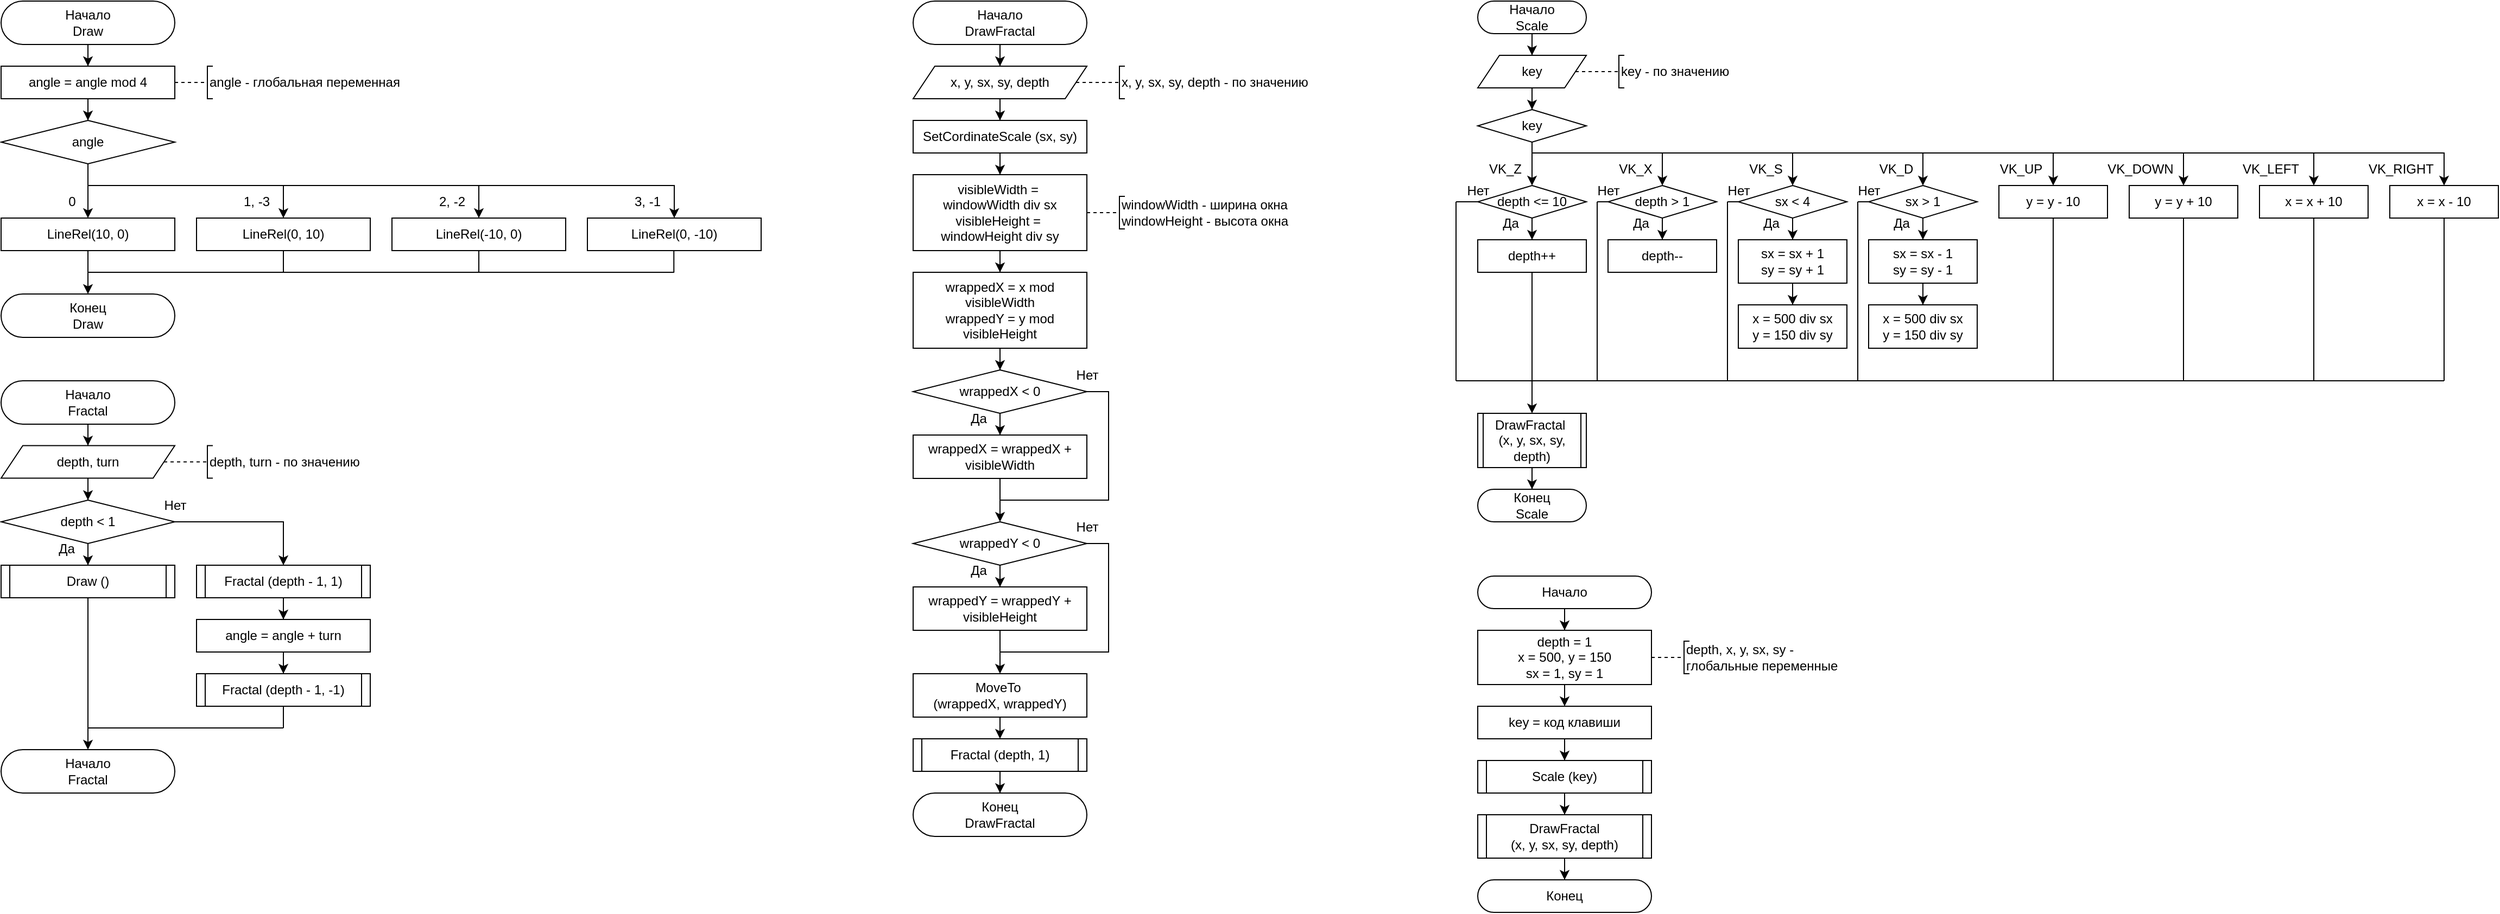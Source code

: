 <mxfile version="27.0.3">
  <diagram name="Страница — 1" id="PtERw0xOoVtdUdhSGjrE">
    <mxGraphModel dx="4074" dy="13" grid="1" gridSize="10" guides="1" tooltips="1" connect="1" arrows="1" fold="1" page="1" pageScale="1" pageWidth="827" pageHeight="1169" math="0" shadow="0">
      <root>
        <mxCell id="0" />
        <mxCell id="1" parent="0" />
        <mxCell id="Ziu-hq2vjKG-RK7n9dTh-4" style="edgeStyle=orthogonalEdgeStyle;rounded=0;orthogonalLoop=1;jettySize=auto;html=1;" edge="1" parent="1" source="Ziu-hq2vjKG-RK7n9dTh-2" target="Ziu-hq2vjKG-RK7n9dTh-3">
          <mxGeometry relative="1" as="geometry" />
        </mxCell>
        <mxCell id="Ziu-hq2vjKG-RK7n9dTh-2" value="Начало&lt;div&gt;Draw&lt;/div&gt;" style="rounded=1;whiteSpace=wrap;html=1;arcSize=50;" vertex="1" parent="1">
          <mxGeometry x="40" y="2360" width="160" height="40" as="geometry" />
        </mxCell>
        <mxCell id="Ziu-hq2vjKG-RK7n9dTh-7" style="edgeStyle=orthogonalEdgeStyle;rounded=0;orthogonalLoop=1;jettySize=auto;html=1;" edge="1" parent="1" source="Ziu-hq2vjKG-RK7n9dTh-3" target="Ziu-hq2vjKG-RK7n9dTh-5">
          <mxGeometry relative="1" as="geometry" />
        </mxCell>
        <mxCell id="Ziu-hq2vjKG-RK7n9dTh-3" value="angle = angle mod 4" style="rounded=0;whiteSpace=wrap;html=1;" vertex="1" parent="1">
          <mxGeometry x="40" y="2420" width="160" height="30" as="geometry" />
        </mxCell>
        <mxCell id="Ziu-hq2vjKG-RK7n9dTh-9" style="edgeStyle=orthogonalEdgeStyle;rounded=0;orthogonalLoop=1;jettySize=auto;html=1;" edge="1" parent="1" source="Ziu-hq2vjKG-RK7n9dTh-5" target="Ziu-hq2vjKG-RK7n9dTh-8">
          <mxGeometry relative="1" as="geometry" />
        </mxCell>
        <mxCell id="Ziu-hq2vjKG-RK7n9dTh-13" style="edgeStyle=orthogonalEdgeStyle;rounded=0;orthogonalLoop=1;jettySize=auto;html=1;" edge="1" parent="1" source="Ziu-hq2vjKG-RK7n9dTh-5" target="Ziu-hq2vjKG-RK7n9dTh-10">
          <mxGeometry relative="1" as="geometry">
            <Array as="points">
              <mxPoint x="120" y="2530" />
              <mxPoint x="300" y="2530" />
            </Array>
          </mxGeometry>
        </mxCell>
        <mxCell id="Ziu-hq2vjKG-RK7n9dTh-14" style="edgeStyle=orthogonalEdgeStyle;rounded=0;orthogonalLoop=1;jettySize=auto;html=1;" edge="1" parent="1" source="Ziu-hq2vjKG-RK7n9dTh-5" target="Ziu-hq2vjKG-RK7n9dTh-11">
          <mxGeometry relative="1" as="geometry">
            <Array as="points">
              <mxPoint x="120" y="2530" />
              <mxPoint x="480" y="2530" />
            </Array>
          </mxGeometry>
        </mxCell>
        <mxCell id="Ziu-hq2vjKG-RK7n9dTh-15" style="edgeStyle=orthogonalEdgeStyle;rounded=0;orthogonalLoop=1;jettySize=auto;html=1;" edge="1" parent="1" source="Ziu-hq2vjKG-RK7n9dTh-5" target="Ziu-hq2vjKG-RK7n9dTh-12">
          <mxGeometry relative="1" as="geometry">
            <Array as="points">
              <mxPoint x="120" y="2530" />
              <mxPoint x="660" y="2530" />
            </Array>
          </mxGeometry>
        </mxCell>
        <mxCell id="Ziu-hq2vjKG-RK7n9dTh-5" value="angle" style="rhombus;whiteSpace=wrap;html=1;" vertex="1" parent="1">
          <mxGeometry x="40" y="2470" width="160" height="40" as="geometry" />
        </mxCell>
        <mxCell id="Ziu-hq2vjKG-RK7n9dTh-21" style="edgeStyle=orthogonalEdgeStyle;rounded=0;orthogonalLoop=1;jettySize=auto;html=1;" edge="1" parent="1" source="Ziu-hq2vjKG-RK7n9dTh-8" target="Ziu-hq2vjKG-RK7n9dTh-20">
          <mxGeometry relative="1" as="geometry" />
        </mxCell>
        <mxCell id="Ziu-hq2vjKG-RK7n9dTh-8" value="LineRel(10, 0)" style="rounded=0;whiteSpace=wrap;html=1;" vertex="1" parent="1">
          <mxGeometry x="40" y="2560" width="160" height="30" as="geometry" />
        </mxCell>
        <mxCell id="Ziu-hq2vjKG-RK7n9dTh-10" value="LineRel(0, 10)" style="rounded=0;whiteSpace=wrap;html=1;" vertex="1" parent="1">
          <mxGeometry x="220" y="2560" width="160" height="30" as="geometry" />
        </mxCell>
        <mxCell id="Ziu-hq2vjKG-RK7n9dTh-11" value="LineRel(-10, 0)" style="rounded=0;whiteSpace=wrap;html=1;" vertex="1" parent="1">
          <mxGeometry x="400" y="2560" width="160" height="30" as="geometry" />
        </mxCell>
        <mxCell id="Ziu-hq2vjKG-RK7n9dTh-12" value="LineRel(0, -10)" style="rounded=0;whiteSpace=wrap;html=1;" vertex="1" parent="1">
          <mxGeometry x="580" y="2560" width="160" height="30" as="geometry" />
        </mxCell>
        <mxCell id="Ziu-hq2vjKG-RK7n9dTh-16" value="0" style="text;html=1;align=center;verticalAlign=middle;resizable=0;points=[];autosize=1;strokeColor=none;fillColor=none;" vertex="1" parent="1">
          <mxGeometry x="90" y="2530" width="30" height="30" as="geometry" />
        </mxCell>
        <mxCell id="Ziu-hq2vjKG-RK7n9dTh-17" value="1, -3" style="text;html=1;align=center;verticalAlign=middle;resizable=0;points=[];autosize=1;strokeColor=none;fillColor=none;" vertex="1" parent="1">
          <mxGeometry x="250" y="2530" width="50" height="30" as="geometry" />
        </mxCell>
        <mxCell id="Ziu-hq2vjKG-RK7n9dTh-18" value="2, -2" style="text;html=1;align=center;verticalAlign=middle;resizable=0;points=[];autosize=1;strokeColor=none;fillColor=none;" vertex="1" parent="1">
          <mxGeometry x="430" y="2530" width="50" height="30" as="geometry" />
        </mxCell>
        <mxCell id="Ziu-hq2vjKG-RK7n9dTh-19" value="3, -1" style="text;html=1;align=center;verticalAlign=middle;resizable=0;points=[];autosize=1;strokeColor=none;fillColor=none;" vertex="1" parent="1">
          <mxGeometry x="610" y="2530" width="50" height="30" as="geometry" />
        </mxCell>
        <mxCell id="Ziu-hq2vjKG-RK7n9dTh-20" value="Конец&lt;div&gt;Draw&lt;/div&gt;" style="rounded=1;whiteSpace=wrap;html=1;arcSize=50;" vertex="1" parent="1">
          <mxGeometry x="40" y="2630" width="160" height="40" as="geometry" />
        </mxCell>
        <mxCell id="Ziu-hq2vjKG-RK7n9dTh-22" value="" style="endArrow=none;html=1;rounded=0;" edge="1" parent="1">
          <mxGeometry width="50" height="50" relative="1" as="geometry">
            <mxPoint x="120" y="2610" as="sourcePoint" />
            <mxPoint x="660" y="2610" as="targetPoint" />
          </mxGeometry>
        </mxCell>
        <mxCell id="Ziu-hq2vjKG-RK7n9dTh-23" value="" style="endArrow=none;html=1;rounded=0;entryX=0.5;entryY=1;entryDx=0;entryDy=0;" edge="1" parent="1" target="Ziu-hq2vjKG-RK7n9dTh-10">
          <mxGeometry width="50" height="50" relative="1" as="geometry">
            <mxPoint x="300" y="2610" as="sourcePoint" />
            <mxPoint x="420" y="2570" as="targetPoint" />
          </mxGeometry>
        </mxCell>
        <mxCell id="Ziu-hq2vjKG-RK7n9dTh-24" value="" style="endArrow=none;html=1;rounded=0;entryX=0.5;entryY=1;entryDx=0;entryDy=0;" edge="1" parent="1">
          <mxGeometry width="50" height="50" relative="1" as="geometry">
            <mxPoint x="480" y="2610" as="sourcePoint" />
            <mxPoint x="480" y="2590" as="targetPoint" />
          </mxGeometry>
        </mxCell>
        <mxCell id="Ziu-hq2vjKG-RK7n9dTh-25" value="" style="endArrow=none;html=1;rounded=0;entryX=0.5;entryY=1;entryDx=0;entryDy=0;" edge="1" parent="1">
          <mxGeometry width="50" height="50" relative="1" as="geometry">
            <mxPoint x="659.63" y="2610" as="sourcePoint" />
            <mxPoint x="659.63" y="2590" as="targetPoint" />
          </mxGeometry>
        </mxCell>
        <mxCell id="Ziu-hq2vjKG-RK7n9dTh-28" style="edgeStyle=orthogonalEdgeStyle;rounded=0;orthogonalLoop=1;jettySize=auto;html=1;" edge="1" parent="1" source="Ziu-hq2vjKG-RK7n9dTh-26" target="Ziu-hq2vjKG-RK7n9dTh-27">
          <mxGeometry relative="1" as="geometry" />
        </mxCell>
        <mxCell id="Ziu-hq2vjKG-RK7n9dTh-26" value="Начало&lt;div&gt;Fractal&lt;/div&gt;" style="rounded=1;whiteSpace=wrap;html=1;arcSize=50;" vertex="1" parent="1">
          <mxGeometry x="40" y="2710.0" width="160" height="40" as="geometry" />
        </mxCell>
        <mxCell id="Ziu-hq2vjKG-RK7n9dTh-34" style="edgeStyle=orthogonalEdgeStyle;rounded=0;orthogonalLoop=1;jettySize=auto;html=1;" edge="1" parent="1" source="Ziu-hq2vjKG-RK7n9dTh-27" target="Ziu-hq2vjKG-RK7n9dTh-33">
          <mxGeometry relative="1" as="geometry" />
        </mxCell>
        <mxCell id="Ziu-hq2vjKG-RK7n9dTh-27" value="depth, turn" style="shape=parallelogram;perimeter=parallelogramPerimeter;whiteSpace=wrap;html=1;fixedSize=1;" vertex="1" parent="1">
          <mxGeometry x="40" y="2769.72" width="160" height="30" as="geometry" />
        </mxCell>
        <mxCell id="Ziu-hq2vjKG-RK7n9dTh-29" value="depth, turn - по значению" style="strokeWidth=1;html=1;shape=mxgraph.flowchart.annotation_1;align=left;pointerEvents=1;" vertex="1" parent="1">
          <mxGeometry x="230" y="2769.72" width="5" height="30" as="geometry" />
        </mxCell>
        <mxCell id="Ziu-hq2vjKG-RK7n9dTh-30" value="" style="endArrow=none;html=1;rounded=0;entryX=0;entryY=0.5;entryDx=0;entryDy=0;entryPerimeter=0;dashed=1;" edge="1" parent="1" target="Ziu-hq2vjKG-RK7n9dTh-29">
          <mxGeometry width="50" height="50" relative="1" as="geometry">
            <mxPoint x="190" y="2784.72" as="sourcePoint" />
            <mxPoint x="280" y="2774.72" as="targetPoint" />
          </mxGeometry>
        </mxCell>
        <mxCell id="Ziu-hq2vjKG-RK7n9dTh-31" value="angle - глобальная переменная" style="strokeWidth=1;html=1;shape=mxgraph.flowchart.annotation_1;align=left;pointerEvents=1;" vertex="1" parent="1">
          <mxGeometry x="230" y="2420" width="5" height="30" as="geometry" />
        </mxCell>
        <mxCell id="Ziu-hq2vjKG-RK7n9dTh-32" value="" style="endArrow=none;html=1;rounded=0;entryX=0;entryY=0.5;entryDx=0;entryDy=0;entryPerimeter=0;dashed=1;exitX=1;exitY=0.5;exitDx=0;exitDy=0;" edge="1" parent="1" target="Ziu-hq2vjKG-RK7n9dTh-31" source="Ziu-hq2vjKG-RK7n9dTh-3">
          <mxGeometry width="50" height="50" relative="1" as="geometry">
            <mxPoint x="190" y="2435" as="sourcePoint" />
            <mxPoint x="280" y="2425" as="targetPoint" />
          </mxGeometry>
        </mxCell>
        <mxCell id="Ziu-hq2vjKG-RK7n9dTh-40" style="edgeStyle=orthogonalEdgeStyle;rounded=0;orthogonalLoop=1;jettySize=auto;html=1;" edge="1" parent="1" source="Ziu-hq2vjKG-RK7n9dTh-33" target="Ziu-hq2vjKG-RK7n9dTh-36">
          <mxGeometry relative="1" as="geometry" />
        </mxCell>
        <mxCell id="Ziu-hq2vjKG-RK7n9dTh-45" style="edgeStyle=orthogonalEdgeStyle;rounded=0;orthogonalLoop=1;jettySize=auto;html=1;" edge="1" parent="1" source="Ziu-hq2vjKG-RK7n9dTh-33" target="Ziu-hq2vjKG-RK7n9dTh-42">
          <mxGeometry relative="1" as="geometry" />
        </mxCell>
        <mxCell id="Ziu-hq2vjKG-RK7n9dTh-33" value="depth &amp;lt; 1" style="rhombus;whiteSpace=wrap;html=1;" vertex="1" parent="1">
          <mxGeometry x="40" y="2820" width="160" height="40" as="geometry" />
        </mxCell>
        <mxCell id="Ziu-hq2vjKG-RK7n9dTh-35" value="" style="group" vertex="1" connectable="0" parent="1">
          <mxGeometry x="40" y="2880" width="160" height="30" as="geometry" />
        </mxCell>
        <mxCell id="Ziu-hq2vjKG-RK7n9dTh-36" value="Draw ()" style="rounded=0;whiteSpace=wrap;html=1;" vertex="1" parent="Ziu-hq2vjKG-RK7n9dTh-35">
          <mxGeometry width="160" height="30" as="geometry" />
        </mxCell>
        <mxCell id="Ziu-hq2vjKG-RK7n9dTh-37" value="" style="endArrow=none;html=1;rounded=0;" edge="1" parent="Ziu-hq2vjKG-RK7n9dTh-35">
          <mxGeometry width="50" height="50" relative="1" as="geometry">
            <mxPoint x="8" as="sourcePoint" />
            <mxPoint x="8" y="30" as="targetPoint" />
          </mxGeometry>
        </mxCell>
        <mxCell id="Ziu-hq2vjKG-RK7n9dTh-38" value="" style="endArrow=none;html=1;rounded=0;" edge="1" parent="Ziu-hq2vjKG-RK7n9dTh-35">
          <mxGeometry width="50" height="50" relative="1" as="geometry">
            <mxPoint x="152" as="sourcePoint" />
            <mxPoint x="152" y="30" as="targetPoint" />
          </mxGeometry>
        </mxCell>
        <mxCell id="Ziu-hq2vjKG-RK7n9dTh-41" value="" style="group" vertex="1" connectable="0" parent="1">
          <mxGeometry x="220" y="2880" width="160" height="30" as="geometry" />
        </mxCell>
        <mxCell id="Ziu-hq2vjKG-RK7n9dTh-42" value="Fractal (depth - 1, 1)" style="rounded=0;whiteSpace=wrap;html=1;" vertex="1" parent="Ziu-hq2vjKG-RK7n9dTh-41">
          <mxGeometry width="160" height="30" as="geometry" />
        </mxCell>
        <mxCell id="Ziu-hq2vjKG-RK7n9dTh-43" value="" style="endArrow=none;html=1;rounded=0;" edge="1" parent="Ziu-hq2vjKG-RK7n9dTh-41">
          <mxGeometry width="50" height="50" relative="1" as="geometry">
            <mxPoint x="8" as="sourcePoint" />
            <mxPoint x="8" y="30" as="targetPoint" />
          </mxGeometry>
        </mxCell>
        <mxCell id="Ziu-hq2vjKG-RK7n9dTh-44" value="" style="endArrow=none;html=1;rounded=0;" edge="1" parent="Ziu-hq2vjKG-RK7n9dTh-41">
          <mxGeometry width="50" height="50" relative="1" as="geometry">
            <mxPoint x="152" as="sourcePoint" />
            <mxPoint x="152" y="30" as="targetPoint" />
          </mxGeometry>
        </mxCell>
        <mxCell id="Ziu-hq2vjKG-RK7n9dTh-52" style="edgeStyle=orthogonalEdgeStyle;rounded=0;orthogonalLoop=1;jettySize=auto;html=1;" edge="1" parent="1" source="Ziu-hq2vjKG-RK7n9dTh-46" target="Ziu-hq2vjKG-RK7n9dTh-49">
          <mxGeometry relative="1" as="geometry" />
        </mxCell>
        <mxCell id="Ziu-hq2vjKG-RK7n9dTh-46" value="angle = angle + turn" style="rounded=0;whiteSpace=wrap;html=1;" vertex="1" parent="1">
          <mxGeometry x="220" y="2930" width="160" height="30" as="geometry" />
        </mxCell>
        <mxCell id="Ziu-hq2vjKG-RK7n9dTh-47" style="edgeStyle=orthogonalEdgeStyle;rounded=0;orthogonalLoop=1;jettySize=auto;html=1;" edge="1" parent="1" source="Ziu-hq2vjKG-RK7n9dTh-42" target="Ziu-hq2vjKG-RK7n9dTh-46">
          <mxGeometry relative="1" as="geometry" />
        </mxCell>
        <mxCell id="Ziu-hq2vjKG-RK7n9dTh-48" value="" style="group" vertex="1" connectable="0" parent="1">
          <mxGeometry x="220" y="2980" width="160" height="30" as="geometry" />
        </mxCell>
        <mxCell id="Ziu-hq2vjKG-RK7n9dTh-49" value="Fractal (depth - 1, -1)" style="rounded=0;whiteSpace=wrap;html=1;" vertex="1" parent="Ziu-hq2vjKG-RK7n9dTh-48">
          <mxGeometry width="160" height="30" as="geometry" />
        </mxCell>
        <mxCell id="Ziu-hq2vjKG-RK7n9dTh-50" value="" style="endArrow=none;html=1;rounded=0;" edge="1" parent="Ziu-hq2vjKG-RK7n9dTh-48">
          <mxGeometry width="50" height="50" relative="1" as="geometry">
            <mxPoint x="8" as="sourcePoint" />
            <mxPoint x="8" y="30" as="targetPoint" />
          </mxGeometry>
        </mxCell>
        <mxCell id="Ziu-hq2vjKG-RK7n9dTh-51" value="" style="endArrow=none;html=1;rounded=0;" edge="1" parent="Ziu-hq2vjKG-RK7n9dTh-48">
          <mxGeometry width="50" height="50" relative="1" as="geometry">
            <mxPoint x="152" as="sourcePoint" />
            <mxPoint x="152" y="30" as="targetPoint" />
          </mxGeometry>
        </mxCell>
        <mxCell id="Ziu-hq2vjKG-RK7n9dTh-53" value="Начало&lt;div&gt;Fractal&lt;/div&gt;" style="rounded=1;whiteSpace=wrap;html=1;arcSize=50;" vertex="1" parent="1">
          <mxGeometry x="40" y="3050.0" width="160" height="40" as="geometry" />
        </mxCell>
        <mxCell id="Ziu-hq2vjKG-RK7n9dTh-54" style="edgeStyle=orthogonalEdgeStyle;rounded=0;orthogonalLoop=1;jettySize=auto;html=1;" edge="1" parent="1" source="Ziu-hq2vjKG-RK7n9dTh-36" target="Ziu-hq2vjKG-RK7n9dTh-53">
          <mxGeometry relative="1" as="geometry" />
        </mxCell>
        <mxCell id="Ziu-hq2vjKG-RK7n9dTh-55" value="" style="endArrow=none;html=1;rounded=0;" edge="1" parent="1">
          <mxGeometry width="50" height="50" relative="1" as="geometry">
            <mxPoint x="120" y="3030" as="sourcePoint" />
            <mxPoint x="300" y="3030" as="targetPoint" />
          </mxGeometry>
        </mxCell>
        <mxCell id="Ziu-hq2vjKG-RK7n9dTh-56" value="" style="endArrow=none;html=1;rounded=0;entryX=0.5;entryY=1;entryDx=0;entryDy=0;" edge="1" parent="1" target="Ziu-hq2vjKG-RK7n9dTh-49">
          <mxGeometry width="50" height="50" relative="1" as="geometry">
            <mxPoint x="300" y="3030" as="sourcePoint" />
            <mxPoint x="190" y="2960" as="targetPoint" />
          </mxGeometry>
        </mxCell>
        <mxCell id="Ziu-hq2vjKG-RK7n9dTh-57" value="Да" style="text;html=1;align=center;verticalAlign=middle;resizable=0;points=[];autosize=1;strokeColor=none;fillColor=none;" vertex="1" parent="1">
          <mxGeometry x="80" y="2850" width="40" height="30" as="geometry" />
        </mxCell>
        <mxCell id="Ziu-hq2vjKG-RK7n9dTh-58" value="Нет" style="text;html=1;align=center;verticalAlign=middle;resizable=0;points=[];autosize=1;strokeColor=none;fillColor=none;" vertex="1" parent="1">
          <mxGeometry x="180" y="2810" width="40" height="30" as="geometry" />
        </mxCell>
        <mxCell id="Ziu-hq2vjKG-RK7n9dTh-61" style="edgeStyle=orthogonalEdgeStyle;rounded=0;orthogonalLoop=1;jettySize=auto;html=1;" edge="1" parent="1" source="Ziu-hq2vjKG-RK7n9dTh-59" target="Ziu-hq2vjKG-RK7n9dTh-60">
          <mxGeometry relative="1" as="geometry" />
        </mxCell>
        <mxCell id="Ziu-hq2vjKG-RK7n9dTh-59" value="Начало&lt;div&gt;DrawFractal&lt;/div&gt;" style="rounded=1;whiteSpace=wrap;html=1;arcSize=50;" vertex="1" parent="1">
          <mxGeometry x="880" y="2360.0" width="160" height="40" as="geometry" />
        </mxCell>
        <mxCell id="Ziu-hq2vjKG-RK7n9dTh-67" style="edgeStyle=orthogonalEdgeStyle;rounded=0;orthogonalLoop=1;jettySize=auto;html=1;" edge="1" parent="1" source="Ziu-hq2vjKG-RK7n9dTh-60" target="Ziu-hq2vjKG-RK7n9dTh-66">
          <mxGeometry relative="1" as="geometry" />
        </mxCell>
        <mxCell id="Ziu-hq2vjKG-RK7n9dTh-60" value="x, y, sx, sy, depth" style="shape=parallelogram;perimeter=parallelogramPerimeter;whiteSpace=wrap;html=1;fixedSize=1;" vertex="1" parent="1">
          <mxGeometry x="880" y="2420" width="160" height="30" as="geometry" />
        </mxCell>
        <mxCell id="Ziu-hq2vjKG-RK7n9dTh-64" value="x, y, sx, sy, depth - по значению" style="strokeWidth=1;html=1;shape=mxgraph.flowchart.annotation_1;align=left;pointerEvents=1;" vertex="1" parent="1">
          <mxGeometry x="1070" y="2420" width="5" height="30" as="geometry" />
        </mxCell>
        <mxCell id="Ziu-hq2vjKG-RK7n9dTh-65" value="" style="endArrow=none;html=1;rounded=0;entryX=0;entryY=0.5;entryDx=0;entryDy=0;entryPerimeter=0;dashed=1;" edge="1" parent="1" target="Ziu-hq2vjKG-RK7n9dTh-64">
          <mxGeometry width="50" height="50" relative="1" as="geometry">
            <mxPoint x="1030" y="2435" as="sourcePoint" />
            <mxPoint x="1120" y="2425" as="targetPoint" />
          </mxGeometry>
        </mxCell>
        <mxCell id="Ziu-hq2vjKG-RK7n9dTh-69" style="edgeStyle=orthogonalEdgeStyle;rounded=0;orthogonalLoop=1;jettySize=auto;html=1;" edge="1" parent="1" source="Ziu-hq2vjKG-RK7n9dTh-66" target="Ziu-hq2vjKG-RK7n9dTh-68">
          <mxGeometry relative="1" as="geometry" />
        </mxCell>
        <mxCell id="Ziu-hq2vjKG-RK7n9dTh-66" value="SetCordinateScale (sx, sy)" style="rounded=0;whiteSpace=wrap;html=1;" vertex="1" parent="1">
          <mxGeometry x="880" y="2470" width="160" height="30" as="geometry" />
        </mxCell>
        <mxCell id="Ziu-hq2vjKG-RK7n9dTh-75" style="edgeStyle=orthogonalEdgeStyle;rounded=0;orthogonalLoop=1;jettySize=auto;html=1;" edge="1" parent="1" source="Ziu-hq2vjKG-RK7n9dTh-68" target="Ziu-hq2vjKG-RK7n9dTh-74">
          <mxGeometry relative="1" as="geometry" />
        </mxCell>
        <mxCell id="Ziu-hq2vjKG-RK7n9dTh-68" value="visibleWidth =&amp;nbsp;&lt;div&gt;windowWidth div sx&lt;/div&gt;&lt;div&gt;visibleHeight =&amp;nbsp;&lt;div&gt;windowHeight&amp;nbsp;div sy&lt;/div&gt;&lt;/div&gt;" style="rounded=0;whiteSpace=wrap;html=1;" vertex="1" parent="1">
          <mxGeometry x="880" y="2520" width="160" height="70" as="geometry" />
        </mxCell>
        <mxCell id="Ziu-hq2vjKG-RK7n9dTh-72" value="windowWidth - ширина окна&lt;div&gt;windowHeight - высота окна&lt;/div&gt;" style="strokeWidth=1;html=1;shape=mxgraph.flowchart.annotation_1;align=left;pointerEvents=1;" vertex="1" parent="1">
          <mxGeometry x="1070" y="2540" width="5" height="30" as="geometry" />
        </mxCell>
        <mxCell id="Ziu-hq2vjKG-RK7n9dTh-73" value="" style="endArrow=none;html=1;rounded=0;entryX=0;entryY=0.5;entryDx=0;entryDy=0;entryPerimeter=0;dashed=1;exitX=1;exitY=0.5;exitDx=0;exitDy=0;" edge="1" parent="1" target="Ziu-hq2vjKG-RK7n9dTh-72" source="Ziu-hq2vjKG-RK7n9dTh-68">
          <mxGeometry width="50" height="50" relative="1" as="geometry">
            <mxPoint x="1030" y="2555" as="sourcePoint" />
            <mxPoint x="1120" y="2545" as="targetPoint" />
          </mxGeometry>
        </mxCell>
        <mxCell id="Ziu-hq2vjKG-RK7n9dTh-77" style="edgeStyle=orthogonalEdgeStyle;rounded=0;orthogonalLoop=1;jettySize=auto;html=1;" edge="1" parent="1" source="Ziu-hq2vjKG-RK7n9dTh-74" target="Ziu-hq2vjKG-RK7n9dTh-76">
          <mxGeometry relative="1" as="geometry" />
        </mxCell>
        <mxCell id="Ziu-hq2vjKG-RK7n9dTh-74" value="wrappedX = x mod visibleWidth&lt;div&gt;wrappedY = y mod visibleHeight&lt;/div&gt;" style="rounded=0;whiteSpace=wrap;html=1;" vertex="1" parent="1">
          <mxGeometry x="880" y="2610" width="160" height="70" as="geometry" />
        </mxCell>
        <mxCell id="Ziu-hq2vjKG-RK7n9dTh-79" style="edgeStyle=orthogonalEdgeStyle;rounded=0;orthogonalLoop=1;jettySize=auto;html=1;" edge="1" parent="1" source="Ziu-hq2vjKG-RK7n9dTh-76" target="Ziu-hq2vjKG-RK7n9dTh-78">
          <mxGeometry relative="1" as="geometry" />
        </mxCell>
        <mxCell id="Ziu-hq2vjKG-RK7n9dTh-84" style="edgeStyle=orthogonalEdgeStyle;rounded=0;orthogonalLoop=1;jettySize=auto;html=1;endArrow=none;startFill=0;" edge="1" parent="1" source="Ziu-hq2vjKG-RK7n9dTh-76">
          <mxGeometry relative="1" as="geometry">
            <mxPoint x="960" y="2820" as="targetPoint" />
            <Array as="points">
              <mxPoint x="1060" y="2720" />
              <mxPoint x="1060" y="2820" />
            </Array>
          </mxGeometry>
        </mxCell>
        <mxCell id="Ziu-hq2vjKG-RK7n9dTh-76" value="wrappedX &amp;lt; 0" style="rhombus;whiteSpace=wrap;html=1;" vertex="1" parent="1">
          <mxGeometry x="880" y="2700" width="160" height="40" as="geometry" />
        </mxCell>
        <mxCell id="Ziu-hq2vjKG-RK7n9dTh-82" style="edgeStyle=orthogonalEdgeStyle;rounded=0;orthogonalLoop=1;jettySize=auto;html=1;" edge="1" parent="1" source="Ziu-hq2vjKG-RK7n9dTh-78" target="Ziu-hq2vjKG-RK7n9dTh-80">
          <mxGeometry relative="1" as="geometry" />
        </mxCell>
        <mxCell id="Ziu-hq2vjKG-RK7n9dTh-78" value="wrappedX = wrappedX + visibleWidth" style="rounded=0;whiteSpace=wrap;html=1;" vertex="1" parent="1">
          <mxGeometry x="880" y="2760" width="160" height="40" as="geometry" />
        </mxCell>
        <mxCell id="Ziu-hq2vjKG-RK7n9dTh-83" style="edgeStyle=orthogonalEdgeStyle;rounded=0;orthogonalLoop=1;jettySize=auto;html=1;" edge="1" parent="1" source="Ziu-hq2vjKG-RK7n9dTh-80" target="Ziu-hq2vjKG-RK7n9dTh-81">
          <mxGeometry relative="1" as="geometry" />
        </mxCell>
        <mxCell id="Ziu-hq2vjKG-RK7n9dTh-88" style="edgeStyle=orthogonalEdgeStyle;rounded=0;orthogonalLoop=1;jettySize=auto;html=1;endArrow=none;startFill=0;" edge="1" parent="1" source="Ziu-hq2vjKG-RK7n9dTh-80">
          <mxGeometry relative="1" as="geometry">
            <mxPoint x="960" y="2960" as="targetPoint" />
            <Array as="points">
              <mxPoint x="1060" y="2860" />
              <mxPoint x="1060" y="2960" />
            </Array>
          </mxGeometry>
        </mxCell>
        <mxCell id="Ziu-hq2vjKG-RK7n9dTh-80" value="wrappedY &amp;lt; 0" style="rhombus;whiteSpace=wrap;html=1;" vertex="1" parent="1">
          <mxGeometry x="880" y="2840" width="160" height="40" as="geometry" />
        </mxCell>
        <mxCell id="Ziu-hq2vjKG-RK7n9dTh-86" style="edgeStyle=orthogonalEdgeStyle;rounded=0;orthogonalLoop=1;jettySize=auto;html=1;" edge="1" parent="1" source="Ziu-hq2vjKG-RK7n9dTh-81" target="Ziu-hq2vjKG-RK7n9dTh-85">
          <mxGeometry relative="1" as="geometry" />
        </mxCell>
        <mxCell id="Ziu-hq2vjKG-RK7n9dTh-81" value="wrappedY = wrappedY + visibleHeight" style="rounded=0;whiteSpace=wrap;html=1;" vertex="1" parent="1">
          <mxGeometry x="880" y="2900" width="160" height="40" as="geometry" />
        </mxCell>
        <mxCell id="Ziu-hq2vjKG-RK7n9dTh-94" style="edgeStyle=orthogonalEdgeStyle;rounded=0;orthogonalLoop=1;jettySize=auto;html=1;" edge="1" parent="1" source="Ziu-hq2vjKG-RK7n9dTh-85">
          <mxGeometry relative="1" as="geometry">
            <mxPoint x="960" y="3040" as="targetPoint" />
          </mxGeometry>
        </mxCell>
        <mxCell id="Ziu-hq2vjKG-RK7n9dTh-85" value="MoveTo&amp;nbsp;&lt;div&gt;(wrappedX, wrappedY)&lt;/div&gt;" style="rounded=0;whiteSpace=wrap;html=1;" vertex="1" parent="1">
          <mxGeometry x="880" y="2980" width="160" height="40" as="geometry" />
        </mxCell>
        <mxCell id="Ziu-hq2vjKG-RK7n9dTh-89" value="Да" style="text;html=1;align=center;verticalAlign=middle;resizable=0;points=[];autosize=1;strokeColor=none;fillColor=none;" vertex="1" parent="1">
          <mxGeometry x="920" y="2730" width="40" height="30" as="geometry" />
        </mxCell>
        <mxCell id="Ziu-hq2vjKG-RK7n9dTh-90" value="Да" style="text;html=1;align=center;verticalAlign=middle;resizable=0;points=[];autosize=1;strokeColor=none;fillColor=none;" vertex="1" parent="1">
          <mxGeometry x="920" y="2870" width="40" height="30" as="geometry" />
        </mxCell>
        <mxCell id="Ziu-hq2vjKG-RK7n9dTh-91" value="Нет" style="text;html=1;align=center;verticalAlign=middle;resizable=0;points=[];autosize=1;strokeColor=none;fillColor=none;" vertex="1" parent="1">
          <mxGeometry x="1020" y="2690" width="40" height="30" as="geometry" />
        </mxCell>
        <mxCell id="Ziu-hq2vjKG-RK7n9dTh-92" value="Нет" style="text;html=1;align=center;verticalAlign=middle;resizable=0;points=[];autosize=1;strokeColor=none;fillColor=none;" vertex="1" parent="1">
          <mxGeometry x="1020" y="2830" width="40" height="30" as="geometry" />
        </mxCell>
        <mxCell id="Ziu-hq2vjKG-RK7n9dTh-95" value="Конец&lt;div&gt;DrawFractal&lt;/div&gt;" style="rounded=1;whiteSpace=wrap;html=1;arcSize=50;" vertex="1" parent="1">
          <mxGeometry x="880" y="3090.0" width="160" height="40" as="geometry" />
        </mxCell>
        <mxCell id="Ziu-hq2vjKG-RK7n9dTh-99" style="edgeStyle=orthogonalEdgeStyle;rounded=0;orthogonalLoop=1;jettySize=auto;html=1;" edge="1" parent="1" source="Ziu-hq2vjKG-RK7n9dTh-97" target="Ziu-hq2vjKG-RK7n9dTh-98">
          <mxGeometry relative="1" as="geometry" />
        </mxCell>
        <mxCell id="Ziu-hq2vjKG-RK7n9dTh-97" value="Начало&lt;div&gt;Scale&lt;/div&gt;" style="rounded=1;whiteSpace=wrap;html=1;arcSize=50;" vertex="1" parent="1">
          <mxGeometry x="1400" y="2360" width="100" height="30" as="geometry" />
        </mxCell>
        <mxCell id="Ziu-hq2vjKG-RK7n9dTh-103" style="edgeStyle=orthogonalEdgeStyle;rounded=0;orthogonalLoop=1;jettySize=auto;html=1;" edge="1" parent="1" source="Ziu-hq2vjKG-RK7n9dTh-98" target="Ziu-hq2vjKG-RK7n9dTh-102">
          <mxGeometry relative="1" as="geometry" />
        </mxCell>
        <mxCell id="Ziu-hq2vjKG-RK7n9dTh-98" value="key" style="shape=parallelogram;perimeter=parallelogramPerimeter;whiteSpace=wrap;html=1;fixedSize=1;" vertex="1" parent="1">
          <mxGeometry x="1400" y="2410" width="100" height="30" as="geometry" />
        </mxCell>
        <mxCell id="Ziu-hq2vjKG-RK7n9dTh-100" value="key - по значению" style="strokeWidth=1;html=1;shape=mxgraph.flowchart.annotation_1;align=left;pointerEvents=1;" vertex="1" parent="1">
          <mxGeometry x="1530" y="2410" width="5" height="30" as="geometry" />
        </mxCell>
        <mxCell id="Ziu-hq2vjKG-RK7n9dTh-101" value="" style="endArrow=none;html=1;rounded=0;entryX=0;entryY=0.5;entryDx=0;entryDy=0;entryPerimeter=0;dashed=1;" edge="1" parent="1" target="Ziu-hq2vjKG-RK7n9dTh-100">
          <mxGeometry width="50" height="50" relative="1" as="geometry">
            <mxPoint x="1490" y="2425" as="sourcePoint" />
            <mxPoint x="1580" y="2415" as="targetPoint" />
          </mxGeometry>
        </mxCell>
        <mxCell id="Ziu-hq2vjKG-RK7n9dTh-126" style="edgeStyle=orthogonalEdgeStyle;rounded=0;orthogonalLoop=1;jettySize=auto;html=1;" edge="1" parent="1" source="Ziu-hq2vjKG-RK7n9dTh-102" target="Ziu-hq2vjKG-RK7n9dTh-109">
          <mxGeometry relative="1" as="geometry">
            <Array as="points">
              <mxPoint x="1450" y="2500" />
              <mxPoint x="1570" y="2500" />
            </Array>
          </mxGeometry>
        </mxCell>
        <mxCell id="Ziu-hq2vjKG-RK7n9dTh-127" style="edgeStyle=orthogonalEdgeStyle;rounded=0;orthogonalLoop=1;jettySize=auto;html=1;" edge="1" parent="1" source="Ziu-hq2vjKG-RK7n9dTh-102" target="Ziu-hq2vjKG-RK7n9dTh-112">
          <mxGeometry relative="1" as="geometry">
            <Array as="points">
              <mxPoint x="1450" y="2500" />
              <mxPoint x="1690" y="2500" />
            </Array>
          </mxGeometry>
        </mxCell>
        <mxCell id="Ziu-hq2vjKG-RK7n9dTh-128" style="edgeStyle=orthogonalEdgeStyle;rounded=0;orthogonalLoop=1;jettySize=auto;html=1;" edge="1" parent="1" source="Ziu-hq2vjKG-RK7n9dTh-102" target="Ziu-hq2vjKG-RK7n9dTh-117">
          <mxGeometry relative="1" as="geometry">
            <Array as="points">
              <mxPoint x="1450" y="2500" />
              <mxPoint x="1810" y="2500" />
            </Array>
          </mxGeometry>
        </mxCell>
        <mxCell id="Ziu-hq2vjKG-RK7n9dTh-129" style="edgeStyle=orthogonalEdgeStyle;rounded=0;orthogonalLoop=1;jettySize=auto;html=1;" edge="1" parent="1" source="Ziu-hq2vjKG-RK7n9dTh-102" target="Ziu-hq2vjKG-RK7n9dTh-122">
          <mxGeometry relative="1" as="geometry">
            <Array as="points">
              <mxPoint x="1450" y="2500" />
              <mxPoint x="1930" y="2500" />
            </Array>
          </mxGeometry>
        </mxCell>
        <mxCell id="Ziu-hq2vjKG-RK7n9dTh-130" style="edgeStyle=orthogonalEdgeStyle;rounded=0;orthogonalLoop=1;jettySize=auto;html=1;" edge="1" parent="1" source="Ziu-hq2vjKG-RK7n9dTh-102" target="Ziu-hq2vjKG-RK7n9dTh-123">
          <mxGeometry relative="1" as="geometry">
            <Array as="points">
              <mxPoint x="1450" y="2500" />
              <mxPoint x="2050" y="2500" />
            </Array>
          </mxGeometry>
        </mxCell>
        <mxCell id="Ziu-hq2vjKG-RK7n9dTh-131" style="edgeStyle=orthogonalEdgeStyle;rounded=0;orthogonalLoop=1;jettySize=auto;html=1;" edge="1" parent="1" source="Ziu-hq2vjKG-RK7n9dTh-102" target="Ziu-hq2vjKG-RK7n9dTh-124">
          <mxGeometry relative="1" as="geometry">
            <Array as="points">
              <mxPoint x="1450" y="2500" />
              <mxPoint x="2170" y="2500" />
            </Array>
          </mxGeometry>
        </mxCell>
        <mxCell id="Ziu-hq2vjKG-RK7n9dTh-132" style="edgeStyle=orthogonalEdgeStyle;rounded=0;orthogonalLoop=1;jettySize=auto;html=1;" edge="1" parent="1" source="Ziu-hq2vjKG-RK7n9dTh-102" target="Ziu-hq2vjKG-RK7n9dTh-125">
          <mxGeometry relative="1" as="geometry">
            <Array as="points">
              <mxPoint x="1450" y="2500" />
              <mxPoint x="2290" y="2500" />
            </Array>
          </mxGeometry>
        </mxCell>
        <mxCell id="Ziu-hq2vjKG-RK7n9dTh-158" style="edgeStyle=orthogonalEdgeStyle;rounded=0;orthogonalLoop=1;jettySize=auto;html=1;" edge="1" parent="1" source="Ziu-hq2vjKG-RK7n9dTh-102" target="Ziu-hq2vjKG-RK7n9dTh-104">
          <mxGeometry relative="1" as="geometry" />
        </mxCell>
        <mxCell id="Ziu-hq2vjKG-RK7n9dTh-102" value="key" style="rhombus;whiteSpace=wrap;html=1;" vertex="1" parent="1">
          <mxGeometry x="1400" y="2460" width="100" height="30" as="geometry" />
        </mxCell>
        <mxCell id="Ziu-hq2vjKG-RK7n9dTh-106" style="edgeStyle=orthogonalEdgeStyle;rounded=0;orthogonalLoop=1;jettySize=auto;html=1;" edge="1" parent="1" source="Ziu-hq2vjKG-RK7n9dTh-104" target="Ziu-hq2vjKG-RK7n9dTh-105">
          <mxGeometry relative="1" as="geometry" />
        </mxCell>
        <mxCell id="Ziu-hq2vjKG-RK7n9dTh-104" value="depth &amp;lt;= 10" style="rhombus;whiteSpace=wrap;html=1;" vertex="1" parent="1">
          <mxGeometry x="1400" y="2530" width="100" height="30" as="geometry" />
        </mxCell>
        <mxCell id="Ziu-hq2vjKG-RK7n9dTh-175" style="edgeStyle=orthogonalEdgeStyle;rounded=0;orthogonalLoop=1;jettySize=auto;html=1;" edge="1" parent="1" source="Ziu-hq2vjKG-RK7n9dTh-105" target="Ziu-hq2vjKG-RK7n9dTh-139">
          <mxGeometry relative="1" as="geometry" />
        </mxCell>
        <mxCell id="Ziu-hq2vjKG-RK7n9dTh-105" value="depth++" style="rounded=0;whiteSpace=wrap;html=1;" vertex="1" parent="1">
          <mxGeometry x="1400" y="2580" width="100" height="30" as="geometry" />
        </mxCell>
        <mxCell id="Ziu-hq2vjKG-RK7n9dTh-108" style="edgeStyle=orthogonalEdgeStyle;rounded=0;orthogonalLoop=1;jettySize=auto;html=1;" edge="1" parent="1" source="Ziu-hq2vjKG-RK7n9dTh-109" target="Ziu-hq2vjKG-RK7n9dTh-110">
          <mxGeometry relative="1" as="geometry" />
        </mxCell>
        <mxCell id="Ziu-hq2vjKG-RK7n9dTh-109" value="depth &amp;gt; 1" style="rhombus;whiteSpace=wrap;html=1;" vertex="1" parent="1">
          <mxGeometry x="1520" y="2530" width="100" height="30" as="geometry" />
        </mxCell>
        <mxCell id="Ziu-hq2vjKG-RK7n9dTh-110" value="depth--" style="rounded=0;whiteSpace=wrap;html=1;" vertex="1" parent="1">
          <mxGeometry x="1520" y="2580" width="100" height="30" as="geometry" />
        </mxCell>
        <mxCell id="Ziu-hq2vjKG-RK7n9dTh-111" style="edgeStyle=orthogonalEdgeStyle;rounded=0;orthogonalLoop=1;jettySize=auto;html=1;" edge="1" parent="1" source="Ziu-hq2vjKG-RK7n9dTh-112" target="Ziu-hq2vjKG-RK7n9dTh-113">
          <mxGeometry relative="1" as="geometry" />
        </mxCell>
        <mxCell id="Ziu-hq2vjKG-RK7n9dTh-112" value="sx &amp;lt; 4" style="rhombus;whiteSpace=wrap;html=1;" vertex="1" parent="1">
          <mxGeometry x="1640" y="2530" width="100" height="30" as="geometry" />
        </mxCell>
        <mxCell id="Ziu-hq2vjKG-RK7n9dTh-115" style="edgeStyle=orthogonalEdgeStyle;rounded=0;orthogonalLoop=1;jettySize=auto;html=1;" edge="1" parent="1" source="Ziu-hq2vjKG-RK7n9dTh-113" target="Ziu-hq2vjKG-RK7n9dTh-114">
          <mxGeometry relative="1" as="geometry" />
        </mxCell>
        <mxCell id="Ziu-hq2vjKG-RK7n9dTh-113" value="sx = sx + 1&lt;div&gt;sy = sy + 1&lt;/div&gt;" style="rounded=0;whiteSpace=wrap;html=1;" vertex="1" parent="1">
          <mxGeometry x="1640" y="2580" width="100" height="40" as="geometry" />
        </mxCell>
        <mxCell id="Ziu-hq2vjKG-RK7n9dTh-114" value="x = 500 div sx&lt;div&gt;y = 150 div sy&lt;/div&gt;" style="rounded=0;whiteSpace=wrap;html=1;" vertex="1" parent="1">
          <mxGeometry x="1640" y="2640" width="100" height="40" as="geometry" />
        </mxCell>
        <mxCell id="Ziu-hq2vjKG-RK7n9dTh-116" style="edgeStyle=orthogonalEdgeStyle;rounded=0;orthogonalLoop=1;jettySize=auto;html=1;" edge="1" parent="1" source="Ziu-hq2vjKG-RK7n9dTh-117" target="Ziu-hq2vjKG-RK7n9dTh-119">
          <mxGeometry relative="1" as="geometry" />
        </mxCell>
        <mxCell id="Ziu-hq2vjKG-RK7n9dTh-117" value="sx &amp;gt; 1" style="rhombus;whiteSpace=wrap;html=1;" vertex="1" parent="1">
          <mxGeometry x="1760" y="2530" width="100" height="30" as="geometry" />
        </mxCell>
        <mxCell id="Ziu-hq2vjKG-RK7n9dTh-118" style="edgeStyle=orthogonalEdgeStyle;rounded=0;orthogonalLoop=1;jettySize=auto;html=1;" edge="1" parent="1" source="Ziu-hq2vjKG-RK7n9dTh-119" target="Ziu-hq2vjKG-RK7n9dTh-120">
          <mxGeometry relative="1" as="geometry" />
        </mxCell>
        <mxCell id="Ziu-hq2vjKG-RK7n9dTh-119" value="sx = sx - 1&lt;div&gt;sy = sy - 1&lt;/div&gt;" style="rounded=0;whiteSpace=wrap;html=1;" vertex="1" parent="1">
          <mxGeometry x="1760" y="2580" width="100" height="40" as="geometry" />
        </mxCell>
        <mxCell id="Ziu-hq2vjKG-RK7n9dTh-120" value="x = 500 div sx&lt;div&gt;y = 150 div sy&lt;/div&gt;" style="rounded=0;whiteSpace=wrap;html=1;" vertex="1" parent="1">
          <mxGeometry x="1760" y="2640" width="100" height="40" as="geometry" />
        </mxCell>
        <mxCell id="Ziu-hq2vjKG-RK7n9dTh-122" value="y = y - 10" style="rounded=0;whiteSpace=wrap;html=1;" vertex="1" parent="1">
          <mxGeometry x="1880" y="2530" width="100" height="30" as="geometry" />
        </mxCell>
        <mxCell id="Ziu-hq2vjKG-RK7n9dTh-123" value="y = y + 10" style="rounded=0;whiteSpace=wrap;html=1;" vertex="1" parent="1">
          <mxGeometry x="2000" y="2530" width="100" height="30" as="geometry" />
        </mxCell>
        <mxCell id="Ziu-hq2vjKG-RK7n9dTh-124" value="x = x + 10" style="rounded=0;whiteSpace=wrap;html=1;" vertex="1" parent="1">
          <mxGeometry x="2120" y="2530" width="100" height="30" as="geometry" />
        </mxCell>
        <mxCell id="Ziu-hq2vjKG-RK7n9dTh-125" value="x = x - 10" style="rounded=0;whiteSpace=wrap;html=1;" vertex="1" parent="1">
          <mxGeometry x="2240" y="2530" width="100" height="30" as="geometry" />
        </mxCell>
        <mxCell id="Ziu-hq2vjKG-RK7n9dTh-133" value="" style="group" vertex="1" connectable="0" parent="1">
          <mxGeometry x="880" y="3040" width="160" height="30" as="geometry" />
        </mxCell>
        <mxCell id="Ziu-hq2vjKG-RK7n9dTh-134" value="Fractal (depth, 1)" style="rounded=0;whiteSpace=wrap;html=1;" vertex="1" parent="Ziu-hq2vjKG-RK7n9dTh-133">
          <mxGeometry width="160" height="30" as="geometry" />
        </mxCell>
        <mxCell id="Ziu-hq2vjKG-RK7n9dTh-135" value="" style="endArrow=none;html=1;rounded=0;" edge="1" parent="Ziu-hq2vjKG-RK7n9dTh-133">
          <mxGeometry width="50" height="50" relative="1" as="geometry">
            <mxPoint x="8" as="sourcePoint" />
            <mxPoint x="8" y="30" as="targetPoint" />
          </mxGeometry>
        </mxCell>
        <mxCell id="Ziu-hq2vjKG-RK7n9dTh-136" value="" style="endArrow=none;html=1;rounded=0;" edge="1" parent="Ziu-hq2vjKG-RK7n9dTh-133">
          <mxGeometry width="50" height="50" relative="1" as="geometry">
            <mxPoint x="152" as="sourcePoint" />
            <mxPoint x="152" y="30" as="targetPoint" />
          </mxGeometry>
        </mxCell>
        <mxCell id="Ziu-hq2vjKG-RK7n9dTh-137" style="edgeStyle=orthogonalEdgeStyle;rounded=0;orthogonalLoop=1;jettySize=auto;html=1;" edge="1" parent="1" source="Ziu-hq2vjKG-RK7n9dTh-134" target="Ziu-hq2vjKG-RK7n9dTh-95">
          <mxGeometry relative="1" as="geometry" />
        </mxCell>
        <mxCell id="Ziu-hq2vjKG-RK7n9dTh-138" value="" style="group" vertex="1" connectable="0" parent="1">
          <mxGeometry x="1400" y="2740" width="100" height="50" as="geometry" />
        </mxCell>
        <mxCell id="Ziu-hq2vjKG-RK7n9dTh-139" value="DrawFractal&amp;nbsp;&lt;div&gt;(x, y, sx, sy, depth)&lt;/div&gt;" style="rounded=0;whiteSpace=wrap;html=1;" vertex="1" parent="Ziu-hq2vjKG-RK7n9dTh-138">
          <mxGeometry width="100" height="50" as="geometry" />
        </mxCell>
        <mxCell id="Ziu-hq2vjKG-RK7n9dTh-140" value="" style="endArrow=none;html=1;rounded=0;" edge="1" parent="Ziu-hq2vjKG-RK7n9dTh-138">
          <mxGeometry width="50" height="50" relative="1" as="geometry">
            <mxPoint x="5" as="sourcePoint" />
            <mxPoint x="5" y="50" as="targetPoint" />
          </mxGeometry>
        </mxCell>
        <mxCell id="Ziu-hq2vjKG-RK7n9dTh-141" value="" style="endArrow=none;html=1;rounded=0;" edge="1" parent="Ziu-hq2vjKG-RK7n9dTh-138">
          <mxGeometry width="50" height="50" relative="1" as="geometry">
            <mxPoint x="95" as="sourcePoint" />
            <mxPoint x="95" y="50" as="targetPoint" />
          </mxGeometry>
        </mxCell>
        <mxCell id="Ziu-hq2vjKG-RK7n9dTh-142" value="" style="endArrow=none;html=1;rounded=0;" edge="1" parent="1">
          <mxGeometry width="50" height="50" relative="1" as="geometry">
            <mxPoint x="1380" y="2710" as="sourcePoint" />
            <mxPoint x="2290" y="2710" as="targetPoint" />
          </mxGeometry>
        </mxCell>
        <mxCell id="Ziu-hq2vjKG-RK7n9dTh-144" value="" style="endArrow=none;html=1;rounded=0;entryX=0;entryY=0.5;entryDx=0;entryDy=0;" edge="1" parent="1" target="Ziu-hq2vjKG-RK7n9dTh-104">
          <mxGeometry width="50" height="50" relative="1" as="geometry">
            <mxPoint x="1380" y="2545" as="sourcePoint" />
            <mxPoint x="1560" y="2660" as="targetPoint" />
          </mxGeometry>
        </mxCell>
        <mxCell id="Ziu-hq2vjKG-RK7n9dTh-145" value="" style="endArrow=none;html=1;rounded=0;" edge="1" parent="1">
          <mxGeometry width="50" height="50" relative="1" as="geometry">
            <mxPoint x="1380" y="2710" as="sourcePoint" />
            <mxPoint x="1380" y="2545" as="targetPoint" />
          </mxGeometry>
        </mxCell>
        <mxCell id="Ziu-hq2vjKG-RK7n9dTh-146" value="" style="endArrow=none;html=1;rounded=0;" edge="1" parent="1">
          <mxGeometry width="50" height="50" relative="1" as="geometry">
            <mxPoint x="1510" y="2710" as="sourcePoint" />
            <mxPoint x="1510" y="2545" as="targetPoint" />
          </mxGeometry>
        </mxCell>
        <mxCell id="Ziu-hq2vjKG-RK7n9dTh-147" value="" style="endArrow=none;html=1;rounded=0;" edge="1" parent="1">
          <mxGeometry width="50" height="50" relative="1" as="geometry">
            <mxPoint x="1630" y="2710" as="sourcePoint" />
            <mxPoint x="1630" y="2545" as="targetPoint" />
          </mxGeometry>
        </mxCell>
        <mxCell id="Ziu-hq2vjKG-RK7n9dTh-148" value="" style="endArrow=none;html=1;rounded=0;" edge="1" parent="1">
          <mxGeometry width="50" height="50" relative="1" as="geometry">
            <mxPoint x="1750" y="2710" as="sourcePoint" />
            <mxPoint x="1750" y="2545" as="targetPoint" />
          </mxGeometry>
        </mxCell>
        <mxCell id="Ziu-hq2vjKG-RK7n9dTh-149" value="" style="endArrow=none;html=1;rounded=0;entryX=0;entryY=0.5;entryDx=0;entryDy=0;" edge="1" parent="1" target="Ziu-hq2vjKG-RK7n9dTh-109">
          <mxGeometry width="50" height="50" relative="1" as="geometry">
            <mxPoint x="1510" y="2545" as="sourcePoint" />
            <mxPoint x="1540" y="2540" as="targetPoint" />
          </mxGeometry>
        </mxCell>
        <mxCell id="Ziu-hq2vjKG-RK7n9dTh-150" value="" style="endArrow=none;html=1;rounded=0;entryX=0;entryY=0.5;entryDx=0;entryDy=0;" edge="1" parent="1" target="Ziu-hq2vjKG-RK7n9dTh-112">
          <mxGeometry width="50" height="50" relative="1" as="geometry">
            <mxPoint x="1630" y="2545" as="sourcePoint" />
            <mxPoint x="1680" y="2540" as="targetPoint" />
          </mxGeometry>
        </mxCell>
        <mxCell id="Ziu-hq2vjKG-RK7n9dTh-151" value="" style="endArrow=none;html=1;rounded=0;entryX=0;entryY=0.5;entryDx=0;entryDy=0;" edge="1" parent="1" target="Ziu-hq2vjKG-RK7n9dTh-117">
          <mxGeometry width="50" height="50" relative="1" as="geometry">
            <mxPoint x="1750" y="2545" as="sourcePoint" />
            <mxPoint x="1800" y="2540" as="targetPoint" />
          </mxGeometry>
        </mxCell>
        <mxCell id="Ziu-hq2vjKG-RK7n9dTh-152" value="" style="endArrow=none;html=1;rounded=0;entryX=0.5;entryY=1;entryDx=0;entryDy=0;" edge="1" parent="1" target="Ziu-hq2vjKG-RK7n9dTh-122">
          <mxGeometry width="50" height="50" relative="1" as="geometry">
            <mxPoint x="1930" y="2710" as="sourcePoint" />
            <mxPoint x="2030" y="2640" as="targetPoint" />
          </mxGeometry>
        </mxCell>
        <mxCell id="Ziu-hq2vjKG-RK7n9dTh-153" value="" style="endArrow=none;html=1;rounded=0;entryX=0.5;entryY=1;entryDx=0;entryDy=0;" edge="1" parent="1" target="Ziu-hq2vjKG-RK7n9dTh-123">
          <mxGeometry width="50" height="50" relative="1" as="geometry">
            <mxPoint x="2050" y="2710" as="sourcePoint" />
            <mxPoint x="2030" y="2640" as="targetPoint" />
          </mxGeometry>
        </mxCell>
        <mxCell id="Ziu-hq2vjKG-RK7n9dTh-154" value="" style="endArrow=none;html=1;rounded=0;entryX=0.5;entryY=1;entryDx=0;entryDy=0;" edge="1" parent="1" target="Ziu-hq2vjKG-RK7n9dTh-124">
          <mxGeometry width="50" height="50" relative="1" as="geometry">
            <mxPoint x="2170" y="2710" as="sourcePoint" />
            <mxPoint x="2240" y="2640" as="targetPoint" />
          </mxGeometry>
        </mxCell>
        <mxCell id="Ziu-hq2vjKG-RK7n9dTh-155" value="" style="endArrow=none;html=1;rounded=0;entryX=0.5;entryY=1;entryDx=0;entryDy=0;" edge="1" parent="1" target="Ziu-hq2vjKG-RK7n9dTh-125">
          <mxGeometry width="50" height="50" relative="1" as="geometry">
            <mxPoint x="2290" y="2710" as="sourcePoint" />
            <mxPoint x="2240" y="2640" as="targetPoint" />
          </mxGeometry>
        </mxCell>
        <mxCell id="Ziu-hq2vjKG-RK7n9dTh-156" value="Да" style="text;html=1;align=center;verticalAlign=middle;resizable=0;points=[];autosize=1;strokeColor=none;fillColor=none;" vertex="1" parent="1">
          <mxGeometry x="1410" y="2550" width="40" height="30" as="geometry" />
        </mxCell>
        <mxCell id="Ziu-hq2vjKG-RK7n9dTh-159" value="Да" style="text;html=1;align=center;verticalAlign=middle;resizable=0;points=[];autosize=1;strokeColor=none;fillColor=none;" vertex="1" parent="1">
          <mxGeometry x="1530" y="2550" width="40" height="30" as="geometry" />
        </mxCell>
        <mxCell id="Ziu-hq2vjKG-RK7n9dTh-160" value="Да" style="text;html=1;align=center;verticalAlign=middle;resizable=0;points=[];autosize=1;strokeColor=none;fillColor=none;" vertex="1" parent="1">
          <mxGeometry x="1650" y="2550" width="40" height="30" as="geometry" />
        </mxCell>
        <mxCell id="Ziu-hq2vjKG-RK7n9dTh-161" value="Да" style="text;html=1;align=center;verticalAlign=middle;resizable=0;points=[];autosize=1;strokeColor=none;fillColor=none;" vertex="1" parent="1">
          <mxGeometry x="1770" y="2550" width="40" height="30" as="geometry" />
        </mxCell>
        <mxCell id="Ziu-hq2vjKG-RK7n9dTh-162" value="Нет" style="text;html=1;align=center;verticalAlign=middle;resizable=0;points=[];autosize=1;strokeColor=none;fillColor=none;" vertex="1" parent="1">
          <mxGeometry x="1380" y="2520" width="40" height="30" as="geometry" />
        </mxCell>
        <mxCell id="Ziu-hq2vjKG-RK7n9dTh-163" value="Нет" style="text;html=1;align=center;verticalAlign=middle;resizable=0;points=[];autosize=1;strokeColor=none;fillColor=none;" vertex="1" parent="1">
          <mxGeometry x="1500" y="2520" width="40" height="30" as="geometry" />
        </mxCell>
        <mxCell id="Ziu-hq2vjKG-RK7n9dTh-164" value="Нет" style="text;html=1;align=center;verticalAlign=middle;resizable=0;points=[];autosize=1;strokeColor=none;fillColor=none;" vertex="1" parent="1">
          <mxGeometry x="1620" y="2520" width="40" height="30" as="geometry" />
        </mxCell>
        <mxCell id="Ziu-hq2vjKG-RK7n9dTh-165" value="Нет" style="text;html=1;align=center;verticalAlign=middle;resizable=0;points=[];autosize=1;strokeColor=none;fillColor=none;" vertex="1" parent="1">
          <mxGeometry x="1740" y="2520" width="40" height="30" as="geometry" />
        </mxCell>
        <mxCell id="Ziu-hq2vjKG-RK7n9dTh-166" value="VK_Z" style="text;html=1;align=center;verticalAlign=middle;resizable=0;points=[];autosize=1;strokeColor=none;fillColor=none;" vertex="1" parent="1">
          <mxGeometry x="1400" y="2500" width="50" height="30" as="geometry" />
        </mxCell>
        <mxCell id="Ziu-hq2vjKG-RK7n9dTh-167" value="VK_X" style="text;html=1;align=center;verticalAlign=middle;resizable=0;points=[];autosize=1;strokeColor=none;fillColor=none;" vertex="1" parent="1">
          <mxGeometry x="1520" y="2500" width="50" height="30" as="geometry" />
        </mxCell>
        <mxCell id="Ziu-hq2vjKG-RK7n9dTh-168" value="VK_S" style="text;html=1;align=center;verticalAlign=middle;resizable=0;points=[];autosize=1;strokeColor=none;fillColor=none;" vertex="1" parent="1">
          <mxGeometry x="1640" y="2500" width="50" height="30" as="geometry" />
        </mxCell>
        <mxCell id="Ziu-hq2vjKG-RK7n9dTh-169" value="VK_D" style="text;html=1;align=center;verticalAlign=middle;resizable=0;points=[];autosize=1;strokeColor=none;fillColor=none;" vertex="1" parent="1">
          <mxGeometry x="1760" y="2500" width="50" height="30" as="geometry" />
        </mxCell>
        <mxCell id="Ziu-hq2vjKG-RK7n9dTh-170" value="VK_UP" style="text;html=1;align=center;verticalAlign=middle;resizable=0;points=[];autosize=1;strokeColor=none;fillColor=none;" vertex="1" parent="1">
          <mxGeometry x="1870" y="2500" width="60" height="30" as="geometry" />
        </mxCell>
        <mxCell id="Ziu-hq2vjKG-RK7n9dTh-171" value="VK_DOWN" style="text;html=1;align=center;verticalAlign=middle;resizable=0;points=[];autosize=1;strokeColor=none;fillColor=none;" vertex="1" parent="1">
          <mxGeometry x="1970" y="2500" width="80" height="30" as="geometry" />
        </mxCell>
        <mxCell id="Ziu-hq2vjKG-RK7n9dTh-172" value="VK_LEFT" style="text;html=1;align=center;verticalAlign=middle;resizable=0;points=[];autosize=1;strokeColor=none;fillColor=none;" vertex="1" parent="1">
          <mxGeometry x="2090" y="2500" width="80" height="30" as="geometry" />
        </mxCell>
        <mxCell id="Ziu-hq2vjKG-RK7n9dTh-173" value="VK_RIGHT" style="text;html=1;align=center;verticalAlign=middle;resizable=0;points=[];autosize=1;strokeColor=none;fillColor=none;" vertex="1" parent="1">
          <mxGeometry x="2210" y="2500" width="80" height="30" as="geometry" />
        </mxCell>
        <mxCell id="Ziu-hq2vjKG-RK7n9dTh-176" value="Конец&lt;div&gt;Scale&lt;/div&gt;" style="rounded=1;whiteSpace=wrap;html=1;arcSize=50;" vertex="1" parent="1">
          <mxGeometry x="1400" y="2810" width="100" height="30" as="geometry" />
        </mxCell>
        <mxCell id="Ziu-hq2vjKG-RK7n9dTh-177" style="edgeStyle=orthogonalEdgeStyle;rounded=0;orthogonalLoop=1;jettySize=auto;html=1;" edge="1" parent="1" source="Ziu-hq2vjKG-RK7n9dTh-139" target="Ziu-hq2vjKG-RK7n9dTh-176">
          <mxGeometry relative="1" as="geometry" />
        </mxCell>
        <mxCell id="Ziu-hq2vjKG-RK7n9dTh-180" style="edgeStyle=orthogonalEdgeStyle;rounded=0;orthogonalLoop=1;jettySize=auto;html=1;" edge="1" parent="1" source="Ziu-hq2vjKG-RK7n9dTh-178" target="Ziu-hq2vjKG-RK7n9dTh-179">
          <mxGeometry relative="1" as="geometry" />
        </mxCell>
        <mxCell id="Ziu-hq2vjKG-RK7n9dTh-178" value="Начало" style="rounded=1;whiteSpace=wrap;html=1;arcSize=50;" vertex="1" parent="1">
          <mxGeometry x="1400" y="2890" width="160" height="30" as="geometry" />
        </mxCell>
        <mxCell id="Ziu-hq2vjKG-RK7n9dTh-188" style="edgeStyle=orthogonalEdgeStyle;rounded=0;orthogonalLoop=1;jettySize=auto;html=1;" edge="1" parent="1" source="Ziu-hq2vjKG-RK7n9dTh-179">
          <mxGeometry relative="1" as="geometry">
            <mxPoint x="1480" y="3010" as="targetPoint" />
          </mxGeometry>
        </mxCell>
        <mxCell id="Ziu-hq2vjKG-RK7n9dTh-179" value="depth = 1&lt;div&gt;x = 500, y = 150&lt;/div&gt;&lt;div&gt;sx = 1, sy = 1&lt;/div&gt;" style="rounded=0;whiteSpace=wrap;html=1;" vertex="1" parent="1">
          <mxGeometry x="1400" y="2940" width="160" height="50" as="geometry" />
        </mxCell>
        <mxCell id="Ziu-hq2vjKG-RK7n9dTh-182" value="depth, x, y, sx, sy -&amp;nbsp;&lt;div&gt;глобальные переменные&lt;/div&gt;" style="strokeWidth=1;html=1;shape=mxgraph.flowchart.annotation_1;align=left;pointerEvents=1;" vertex="1" parent="1">
          <mxGeometry x="1590" y="2950" width="5" height="30" as="geometry" />
        </mxCell>
        <mxCell id="Ziu-hq2vjKG-RK7n9dTh-183" value="" style="endArrow=none;html=1;rounded=0;entryX=0;entryY=0.5;entryDx=0;entryDy=0;entryPerimeter=0;dashed=1;exitX=1;exitY=0.5;exitDx=0;exitDy=0;" edge="1" parent="1" target="Ziu-hq2vjKG-RK7n9dTh-182">
          <mxGeometry width="50" height="50" relative="1" as="geometry">
            <mxPoint x="1560" y="2965" as="sourcePoint" />
            <mxPoint x="1640" y="2955" as="targetPoint" />
          </mxGeometry>
        </mxCell>
        <mxCell id="Ziu-hq2vjKG-RK7n9dTh-194" style="edgeStyle=orthogonalEdgeStyle;rounded=0;orthogonalLoop=1;jettySize=auto;html=1;" edge="1" parent="1" source="Ziu-hq2vjKG-RK7n9dTh-189" target="Ziu-hq2vjKG-RK7n9dTh-191">
          <mxGeometry relative="1" as="geometry" />
        </mxCell>
        <mxCell id="Ziu-hq2vjKG-RK7n9dTh-189" value="key = код клавиши" style="rounded=0;whiteSpace=wrap;html=1;" vertex="1" parent="1">
          <mxGeometry x="1400" y="3010" width="160" height="30" as="geometry" />
        </mxCell>
        <mxCell id="Ziu-hq2vjKG-RK7n9dTh-190" value="" style="group" vertex="1" connectable="0" parent="1">
          <mxGeometry x="1400" y="3060" width="160" height="30" as="geometry" />
        </mxCell>
        <mxCell id="Ziu-hq2vjKG-RK7n9dTh-191" value="Scale (key)" style="rounded=0;whiteSpace=wrap;html=1;" vertex="1" parent="Ziu-hq2vjKG-RK7n9dTh-190">
          <mxGeometry width="160" height="30" as="geometry" />
        </mxCell>
        <mxCell id="Ziu-hq2vjKG-RK7n9dTh-192" value="" style="endArrow=none;html=1;rounded=0;" edge="1" parent="Ziu-hq2vjKG-RK7n9dTh-190">
          <mxGeometry width="50" height="50" relative="1" as="geometry">
            <mxPoint x="8" as="sourcePoint" />
            <mxPoint x="8" y="30" as="targetPoint" />
          </mxGeometry>
        </mxCell>
        <mxCell id="Ziu-hq2vjKG-RK7n9dTh-193" value="" style="endArrow=none;html=1;rounded=0;" edge="1" parent="Ziu-hq2vjKG-RK7n9dTh-190">
          <mxGeometry width="50" height="50" relative="1" as="geometry">
            <mxPoint x="152" as="sourcePoint" />
            <mxPoint x="152" y="30" as="targetPoint" />
          </mxGeometry>
        </mxCell>
        <mxCell id="Ziu-hq2vjKG-RK7n9dTh-195" value="" style="group" vertex="1" connectable="0" parent="1">
          <mxGeometry x="1400" y="3110" width="160" height="40" as="geometry" />
        </mxCell>
        <mxCell id="Ziu-hq2vjKG-RK7n9dTh-196" value="DrawFractal&lt;div&gt;(x, y, sx, sy, depth)&lt;/div&gt;" style="rounded=0;whiteSpace=wrap;html=1;" vertex="1" parent="Ziu-hq2vjKG-RK7n9dTh-195">
          <mxGeometry width="160" height="40" as="geometry" />
        </mxCell>
        <mxCell id="Ziu-hq2vjKG-RK7n9dTh-197" value="" style="endArrow=none;html=1;rounded=0;" edge="1" parent="Ziu-hq2vjKG-RK7n9dTh-195">
          <mxGeometry width="50" height="50" relative="1" as="geometry">
            <mxPoint x="8" as="sourcePoint" />
            <mxPoint x="8" y="40" as="targetPoint" />
          </mxGeometry>
        </mxCell>
        <mxCell id="Ziu-hq2vjKG-RK7n9dTh-198" value="" style="endArrow=none;html=1;rounded=0;" edge="1" parent="Ziu-hq2vjKG-RK7n9dTh-195">
          <mxGeometry width="50" height="50" relative="1" as="geometry">
            <mxPoint x="152" as="sourcePoint" />
            <mxPoint x="152" y="40" as="targetPoint" />
          </mxGeometry>
        </mxCell>
        <mxCell id="Ziu-hq2vjKG-RK7n9dTh-199" style="edgeStyle=orthogonalEdgeStyle;rounded=0;orthogonalLoop=1;jettySize=auto;html=1;" edge="1" parent="1" source="Ziu-hq2vjKG-RK7n9dTh-191" target="Ziu-hq2vjKG-RK7n9dTh-196">
          <mxGeometry relative="1" as="geometry" />
        </mxCell>
        <mxCell id="Ziu-hq2vjKG-RK7n9dTh-200" value="Конец" style="rounded=1;whiteSpace=wrap;html=1;arcSize=50;" vertex="1" parent="1">
          <mxGeometry x="1400" y="3170" width="160" height="30" as="geometry" />
        </mxCell>
        <mxCell id="Ziu-hq2vjKG-RK7n9dTh-201" style="edgeStyle=orthogonalEdgeStyle;rounded=0;orthogonalLoop=1;jettySize=auto;html=1;" edge="1" parent="1" source="Ziu-hq2vjKG-RK7n9dTh-196" target="Ziu-hq2vjKG-RK7n9dTh-200">
          <mxGeometry relative="1" as="geometry" />
        </mxCell>
      </root>
    </mxGraphModel>
  </diagram>
</mxfile>
